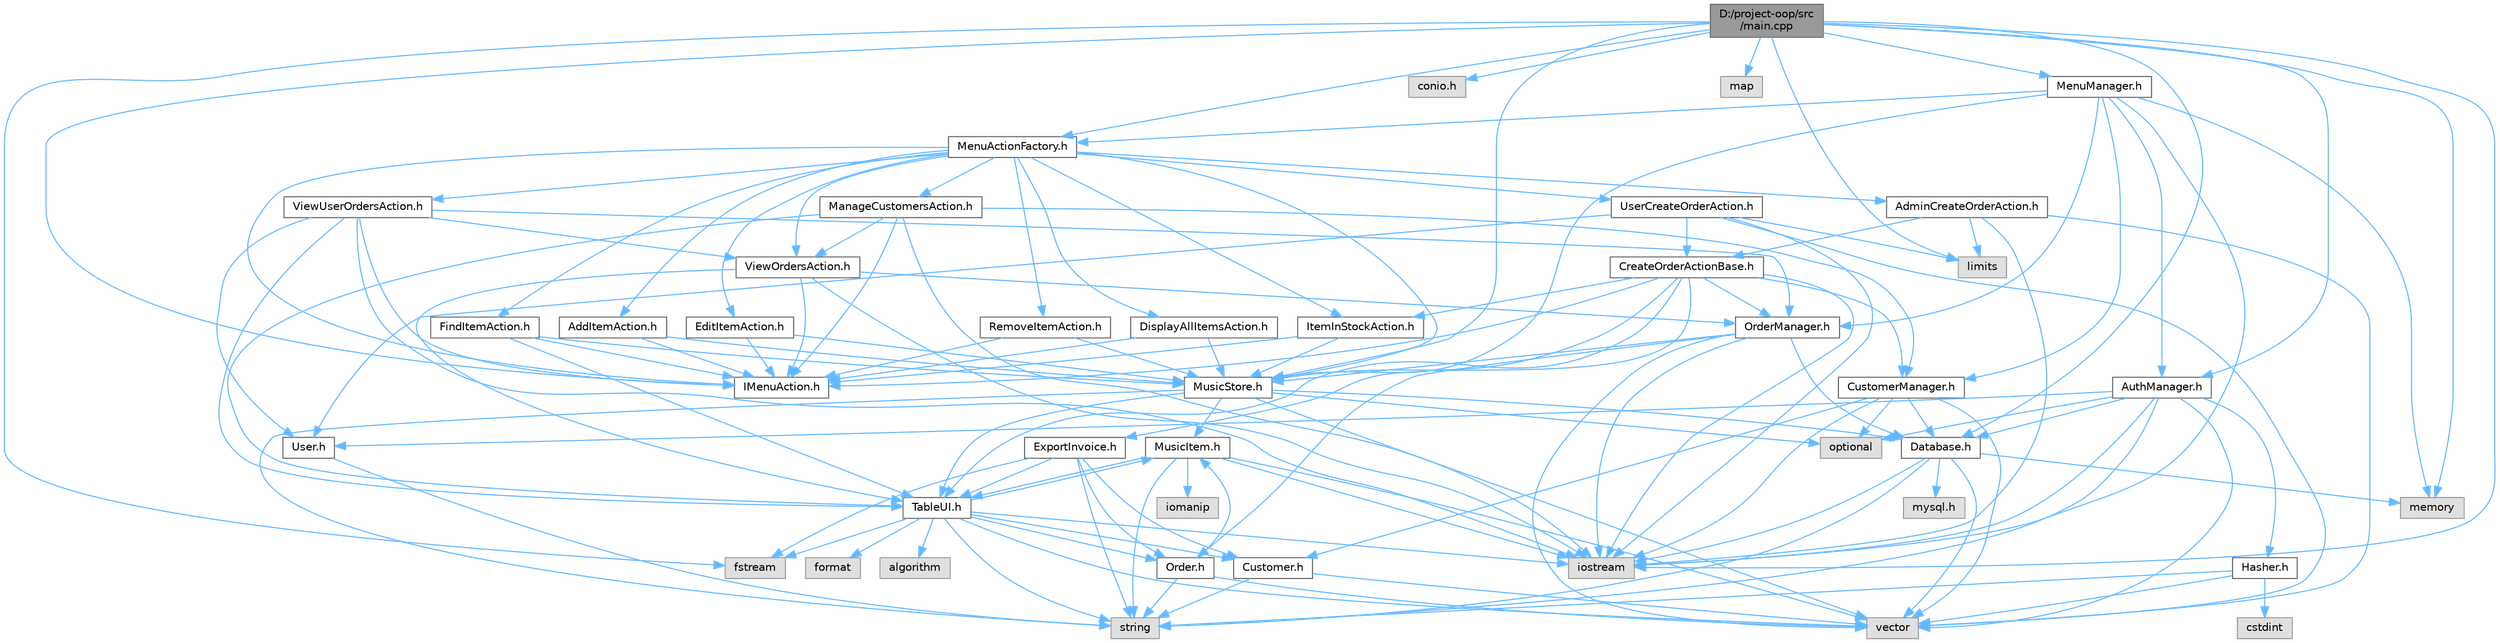 digraph "D:/project-oop/src/main.cpp"
{
 // LATEX_PDF_SIZE
  bgcolor="transparent";
  edge [fontname=Helvetica,fontsize=10,labelfontname=Helvetica,labelfontsize=10];
  node [fontname=Helvetica,fontsize=10,shape=box,height=0.2,width=0.4];
  Node1 [id="Node000001",label="D:/project-oop/src\l/main.cpp",height=0.2,width=0.4,color="gray40", fillcolor="grey60", style="filled", fontcolor="black",tooltip=" "];
  Node1 -> Node2 [id="edge1_Node000001_Node000002",color="steelblue1",style="solid",tooltip=" "];
  Node2 [id="Node000002",label="iostream",height=0.2,width=0.4,color="grey60", fillcolor="#E0E0E0", style="filled",tooltip=" "];
  Node1 -> Node3 [id="edge2_Node000001_Node000003",color="steelblue1",style="solid",tooltip=" "];
  Node3 [id="Node000003",label="memory",height=0.2,width=0.4,color="grey60", fillcolor="#E0E0E0", style="filled",tooltip=" "];
  Node1 -> Node4 [id="edge3_Node000001_Node000004",color="steelblue1",style="solid",tooltip=" "];
  Node4 [id="Node000004",label="limits",height=0.2,width=0.4,color="grey60", fillcolor="#E0E0E0", style="filled",tooltip=" "];
  Node1 -> Node5 [id="edge4_Node000001_Node000005",color="steelblue1",style="solid",tooltip=" "];
  Node5 [id="Node000005",label="conio.h",height=0.2,width=0.4,color="grey60", fillcolor="#E0E0E0", style="filled",tooltip=" "];
  Node1 -> Node6 [id="edge5_Node000001_Node000006",color="steelblue1",style="solid",tooltip=" "];
  Node6 [id="Node000006",label="fstream",height=0.2,width=0.4,color="grey60", fillcolor="#E0E0E0", style="filled",tooltip=" "];
  Node1 -> Node7 [id="edge6_Node000001_Node000007",color="steelblue1",style="solid",tooltip=" "];
  Node7 [id="Node000007",label="map",height=0.2,width=0.4,color="grey60", fillcolor="#E0E0E0", style="filled",tooltip=" "];
  Node1 -> Node8 [id="edge7_Node000001_Node000008",color="steelblue1",style="solid",tooltip=" "];
  Node8 [id="Node000008",label="Database.h",height=0.2,width=0.4,color="grey40", fillcolor="white", style="filled",URL="$_database_8h.html",tooltip="Định nghĩa lớp Database để quản lý kết nối và truy vấn MySQL."];
  Node8 -> Node9 [id="edge8_Node000008_Node000009",color="steelblue1",style="solid",tooltip=" "];
  Node9 [id="Node000009",label="mysql.h",height=0.2,width=0.4,color="grey60", fillcolor="#E0E0E0", style="filled",tooltip=" "];
  Node8 -> Node2 [id="edge9_Node000008_Node000002",color="steelblue1",style="solid",tooltip=" "];
  Node8 -> Node10 [id="edge10_Node000008_Node000010",color="steelblue1",style="solid",tooltip=" "];
  Node10 [id="Node000010",label="string",height=0.2,width=0.4,color="grey60", fillcolor="#E0E0E0", style="filled",tooltip=" "];
  Node8 -> Node3 [id="edge11_Node000008_Node000003",color="steelblue1",style="solid",tooltip=" "];
  Node8 -> Node11 [id="edge12_Node000008_Node000011",color="steelblue1",style="solid",tooltip=" "];
  Node11 [id="Node000011",label="vector",height=0.2,width=0.4,color="grey60", fillcolor="#E0E0E0", style="filled",tooltip=" "];
  Node1 -> Node12 [id="edge13_Node000001_Node000012",color="steelblue1",style="solid",tooltip=" "];
  Node12 [id="Node000012",label="MusicStore.h",height=0.2,width=0.4,color="grey40", fillcolor="white", style="filled",URL="$_music_store_8h.html",tooltip="Định nghĩa lớp MusicStore để quản lý các mặt hàng âm nhạc trong cửa hàng."];
  Node12 -> Node13 [id="edge14_Node000012_Node000013",color="steelblue1",style="solid",tooltip=" "];
  Node13 [id="Node000013",label="MusicItem.h",height=0.2,width=0.4,color="grey40", fillcolor="white", style="filled",URL="$_music_item_8h.html",tooltip="Định nghĩa lớp MusicItem để đại diện cho một mặt hàng âm nhạc trong cửa hàng."];
  Node13 -> Node10 [id="edge15_Node000013_Node000010",color="steelblue1",style="solid",tooltip=" "];
  Node13 -> Node2 [id="edge16_Node000013_Node000002",color="steelblue1",style="solid",tooltip=" "];
  Node13 -> Node14 [id="edge17_Node000013_Node000014",color="steelblue1",style="solid",tooltip=" "];
  Node14 [id="Node000014",label="iomanip",height=0.2,width=0.4,color="grey60", fillcolor="#E0E0E0", style="filled",tooltip=" "];
  Node13 -> Node11 [id="edge18_Node000013_Node000011",color="steelblue1",style="solid",tooltip=" "];
  Node13 -> Node15 [id="edge19_Node000013_Node000015",color="steelblue1",style="solid",tooltip=" "];
  Node15 [id="Node000015",label="TableUI.h",height=0.2,width=0.4,color="grey40", fillcolor="white", style="filled",URL="$_table_u_i_8h.html",tooltip="Định nghĩa lớp TableUI để hiển thị dữ liệu dạng bảng trong giao diện dòng lệnh."];
  Node15 -> Node2 [id="edge20_Node000015_Node000002",color="steelblue1",style="solid",tooltip=" "];
  Node15 -> Node11 [id="edge21_Node000015_Node000011",color="steelblue1",style="solid",tooltip=" "];
  Node15 -> Node10 [id="edge22_Node000015_Node000010",color="steelblue1",style="solid",tooltip=" "];
  Node15 -> Node16 [id="edge23_Node000015_Node000016",color="steelblue1",style="solid",tooltip=" "];
  Node16 [id="Node000016",label="format",height=0.2,width=0.4,color="grey60", fillcolor="#E0E0E0", style="filled",tooltip=" "];
  Node15 -> Node17 [id="edge24_Node000015_Node000017",color="steelblue1",style="solid",tooltip=" "];
  Node17 [id="Node000017",label="algorithm",height=0.2,width=0.4,color="grey60", fillcolor="#E0E0E0", style="filled",tooltip=" "];
  Node15 -> Node6 [id="edge25_Node000015_Node000006",color="steelblue1",style="solid",tooltip=" "];
  Node15 -> Node18 [id="edge26_Node000015_Node000018",color="steelblue1",style="solid",tooltip=" "];
  Node18 [id="Node000018",label="Order.h",height=0.2,width=0.4,color="grey40", fillcolor="white", style="filled",URL="$_order_8h.html",tooltip="Định nghĩa lớp Order quản lý đơn hàng trong cửa hàng âm nhạc."];
  Node18 -> Node10 [id="edge27_Node000018_Node000010",color="steelblue1",style="solid",tooltip=" "];
  Node18 -> Node11 [id="edge28_Node000018_Node000011",color="steelblue1",style="solid",tooltip=" "];
  Node18 -> Node13 [id="edge29_Node000018_Node000013",color="steelblue1",style="solid",tooltip=" "];
  Node15 -> Node13 [id="edge30_Node000015_Node000013",color="steelblue1",style="solid",tooltip=" "];
  Node15 -> Node19 [id="edge31_Node000015_Node000019",color="steelblue1",style="solid",tooltip=" "];
  Node19 [id="Node000019",label="Customer.h",height=0.2,width=0.4,color="grey40", fillcolor="white", style="filled",URL="$_customer_8h.html",tooltip="Định nghĩa lớp Customer đại diện cho thông tin khách hàng trong hệ thống."];
  Node19 -> Node10 [id="edge32_Node000019_Node000010",color="steelblue1",style="solid",tooltip=" "];
  Node19 -> Node11 [id="edge33_Node000019_Node000011",color="steelblue1",style="solid",tooltip=" "];
  Node12 -> Node8 [id="edge34_Node000012_Node000008",color="steelblue1",style="solid",tooltip=" "];
  Node12 -> Node15 [id="edge35_Node000012_Node000015",color="steelblue1",style="solid",tooltip=" "];
  Node12 -> Node11 [id="edge36_Node000012_Node000011",color="steelblue1",style="solid",tooltip=" "];
  Node12 -> Node10 [id="edge37_Node000012_Node000010",color="steelblue1",style="solid",tooltip=" "];
  Node12 -> Node20 [id="edge38_Node000012_Node000020",color="steelblue1",style="solid",tooltip=" "];
  Node20 [id="Node000020",label="optional",height=0.2,width=0.4,color="grey60", fillcolor="#E0E0E0", style="filled",tooltip=" "];
  Node1 -> Node21 [id="edge39_Node000001_Node000021",color="steelblue1",style="solid",tooltip=" "];
  Node21 [id="Node000021",label="IMenuAction.h",height=0.2,width=0.4,color="grey40", fillcolor="white", style="filled",URL="$_i_menu_action_8h.html",tooltip="Định nghĩa giao diện IMenuAction cho các hành động trong menu của ứng dụng cửa hàng âm nhạc."];
  Node1 -> Node22 [id="edge40_Node000001_Node000022",color="steelblue1",style="solid",tooltip=" "];
  Node22 [id="Node000022",label="MenuActionFactory.h",height=0.2,width=0.4,color="grey40", fillcolor="white", style="filled",URL="$_menu_action_factory_8h.html",tooltip="Định nghĩa lớp MenuActionFactory để tạo các đối tượng hành động tương ứng với lựa chọn menu của người..."];
  Node22 -> Node21 [id="edge41_Node000022_Node000021",color="steelblue1",style="solid",tooltip=" "];
  Node22 -> Node23 [id="edge42_Node000022_Node000023",color="steelblue1",style="solid",tooltip=" "];
  Node23 [id="Node000023",label="UserCreateOrderAction.h",height=0.2,width=0.4,color="grey40", fillcolor="white", style="filled",URL="$_user_create_order_action_8h.html",tooltip="Định nghĩa lớp UserCreateOrderAction cho phép người dùng tạo đơn hàng mới."];
  Node23 -> Node24 [id="edge43_Node000023_Node000024",color="steelblue1",style="solid",tooltip=" "];
  Node24 [id="Node000024",label="CreateOrderActionBase.h",height=0.2,width=0.4,color="grey40", fillcolor="white", style="filled",URL="$_create_order_action_base_8h.html",tooltip="Định nghĩa lớp cơ sở cho hành động tạo đơn hàng, dùng chung cho cả quản trị viên và người dùng."];
  Node24 -> Node21 [id="edge44_Node000024_Node000021",color="steelblue1",style="solid",tooltip=" "];
  Node24 -> Node12 [id="edge45_Node000024_Node000012",color="steelblue1",style="solid",tooltip=" "];
  Node24 -> Node25 [id="edge46_Node000024_Node000025",color="steelblue1",style="solid",tooltip=" "];
  Node25 [id="Node000025",label="CustomerManager.h",height=0.2,width=0.4,color="grey40", fillcolor="white", style="filled",URL="$_customer_manager_8h.html",tooltip="Định nghĩa lớp CustomerManager để quản lý thông tin khách hàng trong hệ thống."];
  Node25 -> Node19 [id="edge47_Node000025_Node000019",color="steelblue1",style="solid",tooltip=" "];
  Node25 -> Node8 [id="edge48_Node000025_Node000008",color="steelblue1",style="solid",tooltip=" "];
  Node25 -> Node11 [id="edge49_Node000025_Node000011",color="steelblue1",style="solid",tooltip=" "];
  Node25 -> Node20 [id="edge50_Node000025_Node000020",color="steelblue1",style="solid",tooltip=" "];
  Node25 -> Node2 [id="edge51_Node000025_Node000002",color="steelblue1",style="solid",tooltip=" "];
  Node24 -> Node26 [id="edge52_Node000024_Node000026",color="steelblue1",style="solid",tooltip=" "];
  Node26 [id="Node000026",label="OrderManager.h",height=0.2,width=0.4,color="grey40", fillcolor="white", style="filled",URL="$_order_manager_8h.html",tooltip="Định nghĩa lớp OrderManager để quản lý các đơn hàng trong hệ thống."];
  Node26 -> Node18 [id="edge53_Node000026_Node000018",color="steelblue1",style="solid",tooltip=" "];
  Node26 -> Node12 [id="edge54_Node000026_Node000012",color="steelblue1",style="solid",tooltip=" "];
  Node26 -> Node8 [id="edge55_Node000026_Node000008",color="steelblue1",style="solid",tooltip=" "];
  Node26 -> Node11 [id="edge56_Node000026_Node000011",color="steelblue1",style="solid",tooltip=" "];
  Node26 -> Node2 [id="edge57_Node000026_Node000002",color="steelblue1",style="solid",tooltip=" "];
  Node24 -> Node15 [id="edge58_Node000024_Node000015",color="steelblue1",style="solid",tooltip=" "];
  Node24 -> Node27 [id="edge59_Node000024_Node000027",color="steelblue1",style="solid",tooltip=" "];
  Node27 [id="Node000027",label="ItemInStockAction.h",height=0.2,width=0.4,color="grey40", fillcolor="white", style="filled",URL="$_item_in_stock_action_8h.html",tooltip="Định nghĩa lớp ItemInStockAction để hiển thị số lượng mặt hàng âm nhạc có sẵn trong kho."];
  Node27 -> Node21 [id="edge60_Node000027_Node000021",color="steelblue1",style="solid",tooltip=" "];
  Node27 -> Node12 [id="edge61_Node000027_Node000012",color="steelblue1",style="solid",tooltip=" "];
  Node24 -> Node28 [id="edge62_Node000024_Node000028",color="steelblue1",style="solid",tooltip=" "];
  Node28 [id="Node000028",label="ExportInvoice.h",height=0.2,width=0.4,color="grey40", fillcolor="white", style="filled",URL="$_export_invoice_8h.html",tooltip="Định nghĩa lớp ExportInvoice để xuất hóa đơn cho đơn hàng và khách hàng."];
  Node28 -> Node18 [id="edge63_Node000028_Node000018",color="steelblue1",style="solid",tooltip=" "];
  Node28 -> Node19 [id="edge64_Node000028_Node000019",color="steelblue1",style="solid",tooltip=" "];
  Node28 -> Node15 [id="edge65_Node000028_Node000015",color="steelblue1",style="solid",tooltip=" "];
  Node28 -> Node10 [id="edge66_Node000028_Node000010",color="steelblue1",style="solid",tooltip=" "];
  Node28 -> Node6 [id="edge67_Node000028_Node000006",color="steelblue1",style="solid",tooltip=" "];
  Node24 -> Node2 [id="edge68_Node000024_Node000002",color="steelblue1",style="solid",tooltip=" "];
  Node23 -> Node29 [id="edge69_Node000023_Node000029",color="steelblue1",style="solid",tooltip=" "];
  Node29 [id="Node000029",label="User.h",height=0.2,width=0.4,color="grey40", fillcolor="white", style="filled",URL="$_user_8h.html",tooltip="Định nghĩa lớp User để đại diện cho người dùng trong hệ thống."];
  Node29 -> Node10 [id="edge70_Node000029_Node000010",color="steelblue1",style="solid",tooltip=" "];
  Node23 -> Node2 [id="edge71_Node000023_Node000002",color="steelblue1",style="solid",tooltip=" "];
  Node23 -> Node11 [id="edge72_Node000023_Node000011",color="steelblue1",style="solid",tooltip=" "];
  Node23 -> Node4 [id="edge73_Node000023_Node000004",color="steelblue1",style="solid",tooltip=" "];
  Node22 -> Node30 [id="edge74_Node000022_Node000030",color="steelblue1",style="solid",tooltip=" "];
  Node30 [id="Node000030",label="FindItemAction.h",height=0.2,width=0.4,color="grey40", fillcolor="white", style="filled",URL="$_find_item_action_8h.html",tooltip="Định nghĩa lớp FindItemAction để tìm kiếm và hiển thị thông tin mặt hàng âm nhạc trong cửa hàng."];
  Node30 -> Node21 [id="edge75_Node000030_Node000021",color="steelblue1",style="solid",tooltip=" "];
  Node30 -> Node12 [id="edge76_Node000030_Node000012",color="steelblue1",style="solid",tooltip=" "];
  Node30 -> Node15 [id="edge77_Node000030_Node000015",color="steelblue1",style="solid",tooltip=" "];
  Node22 -> Node27 [id="edge78_Node000022_Node000027",color="steelblue1",style="solid",tooltip=" "];
  Node22 -> Node31 [id="edge79_Node000022_Node000031",color="steelblue1",style="solid",tooltip=" "];
  Node31 [id="Node000031",label="DisplayAllItemsAction.h",height=0.2,width=0.4,color="grey40", fillcolor="white", style="filled",URL="$_display_all_items_action_8h.html",tooltip="Định nghĩa lớp DisplayAllItemsAction để hiển thị tất cả các mặt hàng âm nhạc trong cửa hàng."];
  Node31 -> Node21 [id="edge80_Node000031_Node000021",color="steelblue1",style="solid",tooltip=" "];
  Node31 -> Node12 [id="edge81_Node000031_Node000012",color="steelblue1",style="solid",tooltip=" "];
  Node22 -> Node32 [id="edge82_Node000022_Node000032",color="steelblue1",style="solid",tooltip=" "];
  Node32 [id="Node000032",label="AddItemAction.h",height=0.2,width=0.4,color="grey40", fillcolor="white", style="filled",URL="$_add_item_action_8h.html",tooltip="Định nghĩa lớp AddItemAction thực hiện hành động thêm mặt hàng âm nhạc vào cửa hàng."];
  Node32 -> Node21 [id="edge83_Node000032_Node000021",color="steelblue1",style="solid",tooltip=" "];
  Node32 -> Node12 [id="edge84_Node000032_Node000012",color="steelblue1",style="solid",tooltip=" "];
  Node22 -> Node33 [id="edge85_Node000022_Node000033",color="steelblue1",style="solid",tooltip=" "];
  Node33 [id="Node000033",label="EditItemAction.h",height=0.2,width=0.4,color="grey40", fillcolor="white", style="filled",URL="$_edit_item_action_8h.html",tooltip="Định nghĩa lớp EditItemAction để chỉnh sửa thông tin mặt hàng âm nhạc trong cửa hàng."];
  Node33 -> Node21 [id="edge86_Node000033_Node000021",color="steelblue1",style="solid",tooltip=" "];
  Node33 -> Node12 [id="edge87_Node000033_Node000012",color="steelblue1",style="solid",tooltip=" "];
  Node22 -> Node34 [id="edge88_Node000022_Node000034",color="steelblue1",style="solid",tooltip=" "];
  Node34 [id="Node000034",label="RemoveItemAction.h",height=0.2,width=0.4,color="grey40", fillcolor="white", style="filled",URL="$_remove_item_action_8h.html",tooltip="Định nghĩa lớp RemoveItemAction để xử lý hành động xóa mặt hàng khỏi cửa hàng âm nhạc."];
  Node34 -> Node21 [id="edge89_Node000034_Node000021",color="steelblue1",style="solid",tooltip=" "];
  Node34 -> Node12 [id="edge90_Node000034_Node000012",color="steelblue1",style="solid",tooltip=" "];
  Node22 -> Node12 [id="edge91_Node000022_Node000012",color="steelblue1",style="solid",tooltip=" "];
  Node22 -> Node35 [id="edge92_Node000022_Node000035",color="steelblue1",style="solid",tooltip=" "];
  Node35 [id="Node000035",label="ViewOrdersAction.h",height=0.2,width=0.4,color="grey40", fillcolor="white", style="filled",URL="$_view_orders_action_8h.html",tooltip="Định nghĩa lớp ViewOrdersAction để xử lý hành động hiển thị danh sách đơn hàng."];
  Node35 -> Node21 [id="edge93_Node000035_Node000021",color="steelblue1",style="solid",tooltip=" "];
  Node35 -> Node26 [id="edge94_Node000035_Node000026",color="steelblue1",style="solid",tooltip=" "];
  Node35 -> Node15 [id="edge95_Node000035_Node000015",color="steelblue1",style="solid",tooltip=" "];
  Node35 -> Node2 [id="edge96_Node000035_Node000002",color="steelblue1",style="solid",tooltip=" "];
  Node22 -> Node36 [id="edge97_Node000022_Node000036",color="steelblue1",style="solid",tooltip=" "];
  Node36 [id="Node000036",label="ManageCustomersAction.h",height=0.2,width=0.4,color="grey40", fillcolor="white", style="filled",URL="$_manage_customers_action_8h.html",tooltip="Định nghĩa lớp ManageCustomersAction để quản lý thông tin khách hàng trong cửa hàng âm nhạc."];
  Node36 -> Node21 [id="edge98_Node000036_Node000021",color="steelblue1",style="solid",tooltip=" "];
  Node36 -> Node25 [id="edge99_Node000036_Node000025",color="steelblue1",style="solid",tooltip=" "];
  Node36 -> Node15 [id="edge100_Node000036_Node000015",color="steelblue1",style="solid",tooltip=" "];
  Node36 -> Node35 [id="edge101_Node000036_Node000035",color="steelblue1",style="solid",tooltip=" "];
  Node36 -> Node2 [id="edge102_Node000036_Node000002",color="steelblue1",style="solid",tooltip=" "];
  Node22 -> Node37 [id="edge103_Node000022_Node000037",color="steelblue1",style="solid",tooltip=" "];
  Node37 [id="Node000037",label="AdminCreateOrderAction.h",height=0.2,width=0.4,color="grey40", fillcolor="white", style="filled",URL="$_admin_create_order_action_8h.html",tooltip="Định nghĩa lớp AdminCreateOrderAction cho phép quản trị viên tạo đơn hàng mới."];
  Node37 -> Node24 [id="edge104_Node000037_Node000024",color="steelblue1",style="solid",tooltip=" "];
  Node37 -> Node2 [id="edge105_Node000037_Node000002",color="steelblue1",style="solid",tooltip=" "];
  Node37 -> Node11 [id="edge106_Node000037_Node000011",color="steelblue1",style="solid",tooltip=" "];
  Node37 -> Node4 [id="edge107_Node000037_Node000004",color="steelblue1",style="solid",tooltip=" "];
  Node22 -> Node38 [id="edge108_Node000022_Node000038",color="steelblue1",style="solid",tooltip=" "];
  Node38 [id="Node000038",label="ViewUserOrdersAction.h",height=0.2,width=0.4,color="grey40", fillcolor="white", style="filled",URL="$_view_user_orders_action_8h.html",tooltip="Định nghĩa lớp ViewUserOrdersAction để xử lý hành động xem đơn hàng của người dùng."];
  Node38 -> Node21 [id="edge109_Node000038_Node000021",color="steelblue1",style="solid",tooltip=" "];
  Node38 -> Node26 [id="edge110_Node000038_Node000026",color="steelblue1",style="solid",tooltip=" "];
  Node38 -> Node15 [id="edge111_Node000038_Node000015",color="steelblue1",style="solid",tooltip=" "];
  Node38 -> Node35 [id="edge112_Node000038_Node000035",color="steelblue1",style="solid",tooltip=" "];
  Node38 -> Node29 [id="edge113_Node000038_Node000029",color="steelblue1",style="solid",tooltip=" "];
  Node38 -> Node2 [id="edge114_Node000038_Node000002",color="steelblue1",style="solid",tooltip=" "];
  Node1 -> Node39 [id="edge115_Node000001_Node000039",color="steelblue1",style="solid",tooltip=" "];
  Node39 [id="Node000039",label="AuthManager.h",height=0.2,width=0.4,color="grey40", fillcolor="white", style="filled",URL="$_auth_manager_8h.html",tooltip="Định nghĩa lớp AuthManager để xử lý xác thực và đăng ký người dùng."];
  Node39 -> Node8 [id="edge116_Node000039_Node000008",color="steelblue1",style="solid",tooltip=" "];
  Node39 -> Node29 [id="edge117_Node000039_Node000029",color="steelblue1",style="solid",tooltip=" "];
  Node39 -> Node40 [id="edge118_Node000039_Node000040",color="steelblue1",style="solid",tooltip=" "];
  Node40 [id="Node000040",label="Hasher.h",height=0.2,width=0.4,color="grey40", fillcolor="white", style="filled",URL="$_hasher_8h.html",tooltip="Lớp xử lý băm mật khẩu sử dụng thuật toán SHA-256 tự triển khai."];
  Node40 -> Node10 [id="edge119_Node000040_Node000010",color="steelblue1",style="solid",tooltip=" "];
  Node40 -> Node11 [id="edge120_Node000040_Node000011",color="steelblue1",style="solid",tooltip=" "];
  Node40 -> Node41 [id="edge121_Node000040_Node000041",color="steelblue1",style="solid",tooltip=" "];
  Node41 [id="Node000041",label="cstdint",height=0.2,width=0.4,color="grey60", fillcolor="#E0E0E0", style="filled",tooltip=" "];
  Node39 -> Node20 [id="edge122_Node000039_Node000020",color="steelblue1",style="solid",tooltip=" "];
  Node39 -> Node10 [id="edge123_Node000039_Node000010",color="steelblue1",style="solid",tooltip=" "];
  Node39 -> Node2 [id="edge124_Node000039_Node000002",color="steelblue1",style="solid",tooltip=" "];
  Node39 -> Node11 [id="edge125_Node000039_Node000011",color="steelblue1",style="solid",tooltip=" "];
  Node1 -> Node42 [id="edge126_Node000001_Node000042",color="steelblue1",style="solid",tooltip=" "];
  Node42 [id="Node000042",label="MenuManager.h",height=0.2,width=0.4,color="grey40", fillcolor="white", style="filled",URL="$_menu_manager_8h.html",tooltip="Định nghĩa lớp MenuManager để quản lý các menu và xử lý tương tác của người dùng trong ứng dụng cửa h..."];
  Node42 -> Node39 [id="edge127_Node000042_Node000039",color="steelblue1",style="solid",tooltip=" "];
  Node42 -> Node22 [id="edge128_Node000042_Node000022",color="steelblue1",style="solid",tooltip=" "];
  Node42 -> Node12 [id="edge129_Node000042_Node000012",color="steelblue1",style="solid",tooltip=" "];
  Node42 -> Node25 [id="edge130_Node000042_Node000025",color="steelblue1",style="solid",tooltip=" "];
  Node42 -> Node26 [id="edge131_Node000042_Node000026",color="steelblue1",style="solid",tooltip=" "];
  Node42 -> Node3 [id="edge132_Node000042_Node000003",color="steelblue1",style="solid",tooltip=" "];
  Node42 -> Node2 [id="edge133_Node000042_Node000002",color="steelblue1",style="solid",tooltip=" "];
}
